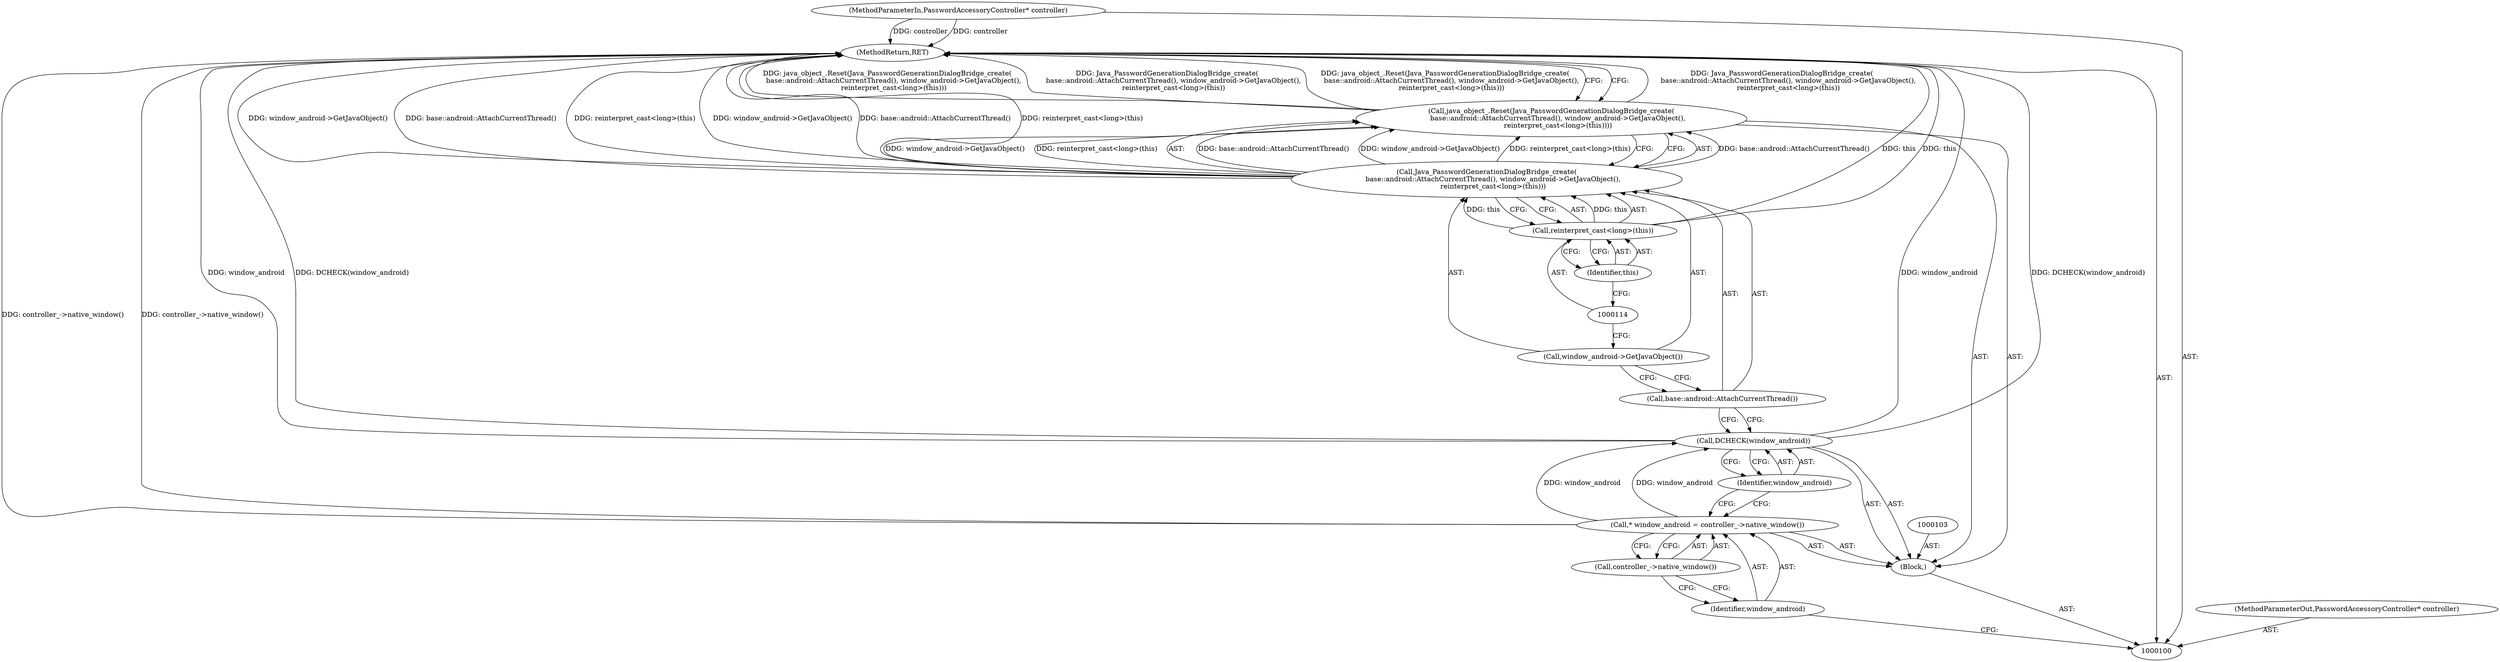 digraph "1_Chrome_961d0cda4cfc3bcf04aa48ccc32772d63af12d9b_0" {
"1000116" [label="(MethodReturn,RET)"];
"1000101" [label="(MethodParameterIn,PasswordAccessoryController* controller)"];
"1000156" [label="(MethodParameterOut,PasswordAccessoryController* controller)"];
"1000102" [label="(Block,)"];
"1000104" [label="(Call,* window_android = controller_->native_window())"];
"1000105" [label="(Identifier,window_android)"];
"1000106" [label="(Call,controller_->native_window())"];
"1000108" [label="(Identifier,window_android)"];
"1000107" [label="(Call,DCHECK(window_android))"];
"1000110" [label="(Call,Java_PasswordGenerationDialogBridge_create(\n      base::android::AttachCurrentThread(), window_android->GetJavaObject(),\n      reinterpret_cast<long>(this)))"];
"1000109" [label="(Call,java_object_.Reset(Java_PasswordGenerationDialogBridge_create(\n      base::android::AttachCurrentThread(), window_android->GetJavaObject(),\n      reinterpret_cast<long>(this))))"];
"1000112" [label="(Call,window_android->GetJavaObject())"];
"1000111" [label="(Call,base::android::AttachCurrentThread())"];
"1000115" [label="(Identifier,this)"];
"1000113" [label="(Call,reinterpret_cast<long>(this))"];
"1000116" -> "1000100"  [label="AST: "];
"1000116" -> "1000109"  [label="CFG: "];
"1000107" -> "1000116"  [label="DDG: window_android"];
"1000107" -> "1000116"  [label="DDG: DCHECK(window_android)"];
"1000113" -> "1000116"  [label="DDG: this"];
"1000110" -> "1000116"  [label="DDG: window_android->GetJavaObject()"];
"1000110" -> "1000116"  [label="DDG: base::android::AttachCurrentThread()"];
"1000110" -> "1000116"  [label="DDG: reinterpret_cast<long>(this)"];
"1000101" -> "1000116"  [label="DDG: controller"];
"1000109" -> "1000116"  [label="DDG: Java_PasswordGenerationDialogBridge_create(\n      base::android::AttachCurrentThread(), window_android->GetJavaObject(),\n      reinterpret_cast<long>(this))"];
"1000109" -> "1000116"  [label="DDG: java_object_.Reset(Java_PasswordGenerationDialogBridge_create(\n      base::android::AttachCurrentThread(), window_android->GetJavaObject(),\n      reinterpret_cast<long>(this)))"];
"1000104" -> "1000116"  [label="DDG: controller_->native_window()"];
"1000101" -> "1000100"  [label="AST: "];
"1000101" -> "1000116"  [label="DDG: controller"];
"1000156" -> "1000100"  [label="AST: "];
"1000102" -> "1000100"  [label="AST: "];
"1000103" -> "1000102"  [label="AST: "];
"1000104" -> "1000102"  [label="AST: "];
"1000107" -> "1000102"  [label="AST: "];
"1000109" -> "1000102"  [label="AST: "];
"1000104" -> "1000102"  [label="AST: "];
"1000104" -> "1000106"  [label="CFG: "];
"1000105" -> "1000104"  [label="AST: "];
"1000106" -> "1000104"  [label="AST: "];
"1000108" -> "1000104"  [label="CFG: "];
"1000104" -> "1000116"  [label="DDG: controller_->native_window()"];
"1000104" -> "1000107"  [label="DDG: window_android"];
"1000105" -> "1000104"  [label="AST: "];
"1000105" -> "1000100"  [label="CFG: "];
"1000106" -> "1000105"  [label="CFG: "];
"1000106" -> "1000104"  [label="AST: "];
"1000106" -> "1000105"  [label="CFG: "];
"1000104" -> "1000106"  [label="CFG: "];
"1000108" -> "1000107"  [label="AST: "];
"1000108" -> "1000104"  [label="CFG: "];
"1000107" -> "1000108"  [label="CFG: "];
"1000107" -> "1000102"  [label="AST: "];
"1000107" -> "1000108"  [label="CFG: "];
"1000108" -> "1000107"  [label="AST: "];
"1000111" -> "1000107"  [label="CFG: "];
"1000107" -> "1000116"  [label="DDG: window_android"];
"1000107" -> "1000116"  [label="DDG: DCHECK(window_android)"];
"1000104" -> "1000107"  [label="DDG: window_android"];
"1000110" -> "1000109"  [label="AST: "];
"1000110" -> "1000113"  [label="CFG: "];
"1000111" -> "1000110"  [label="AST: "];
"1000112" -> "1000110"  [label="AST: "];
"1000113" -> "1000110"  [label="AST: "];
"1000109" -> "1000110"  [label="CFG: "];
"1000110" -> "1000116"  [label="DDG: window_android->GetJavaObject()"];
"1000110" -> "1000116"  [label="DDG: base::android::AttachCurrentThread()"];
"1000110" -> "1000116"  [label="DDG: reinterpret_cast<long>(this)"];
"1000110" -> "1000109"  [label="DDG: base::android::AttachCurrentThread()"];
"1000110" -> "1000109"  [label="DDG: window_android->GetJavaObject()"];
"1000110" -> "1000109"  [label="DDG: reinterpret_cast<long>(this)"];
"1000113" -> "1000110"  [label="DDG: this"];
"1000109" -> "1000102"  [label="AST: "];
"1000109" -> "1000110"  [label="CFG: "];
"1000110" -> "1000109"  [label="AST: "];
"1000116" -> "1000109"  [label="CFG: "];
"1000109" -> "1000116"  [label="DDG: Java_PasswordGenerationDialogBridge_create(\n      base::android::AttachCurrentThread(), window_android->GetJavaObject(),\n      reinterpret_cast<long>(this))"];
"1000109" -> "1000116"  [label="DDG: java_object_.Reset(Java_PasswordGenerationDialogBridge_create(\n      base::android::AttachCurrentThread(), window_android->GetJavaObject(),\n      reinterpret_cast<long>(this)))"];
"1000110" -> "1000109"  [label="DDG: base::android::AttachCurrentThread()"];
"1000110" -> "1000109"  [label="DDG: window_android->GetJavaObject()"];
"1000110" -> "1000109"  [label="DDG: reinterpret_cast<long>(this)"];
"1000112" -> "1000110"  [label="AST: "];
"1000112" -> "1000111"  [label="CFG: "];
"1000114" -> "1000112"  [label="CFG: "];
"1000111" -> "1000110"  [label="AST: "];
"1000111" -> "1000107"  [label="CFG: "];
"1000112" -> "1000111"  [label="CFG: "];
"1000115" -> "1000113"  [label="AST: "];
"1000115" -> "1000114"  [label="CFG: "];
"1000113" -> "1000115"  [label="CFG: "];
"1000113" -> "1000110"  [label="AST: "];
"1000113" -> "1000115"  [label="CFG: "];
"1000114" -> "1000113"  [label="AST: "];
"1000115" -> "1000113"  [label="AST: "];
"1000110" -> "1000113"  [label="CFG: "];
"1000113" -> "1000116"  [label="DDG: this"];
"1000113" -> "1000110"  [label="DDG: this"];
}
